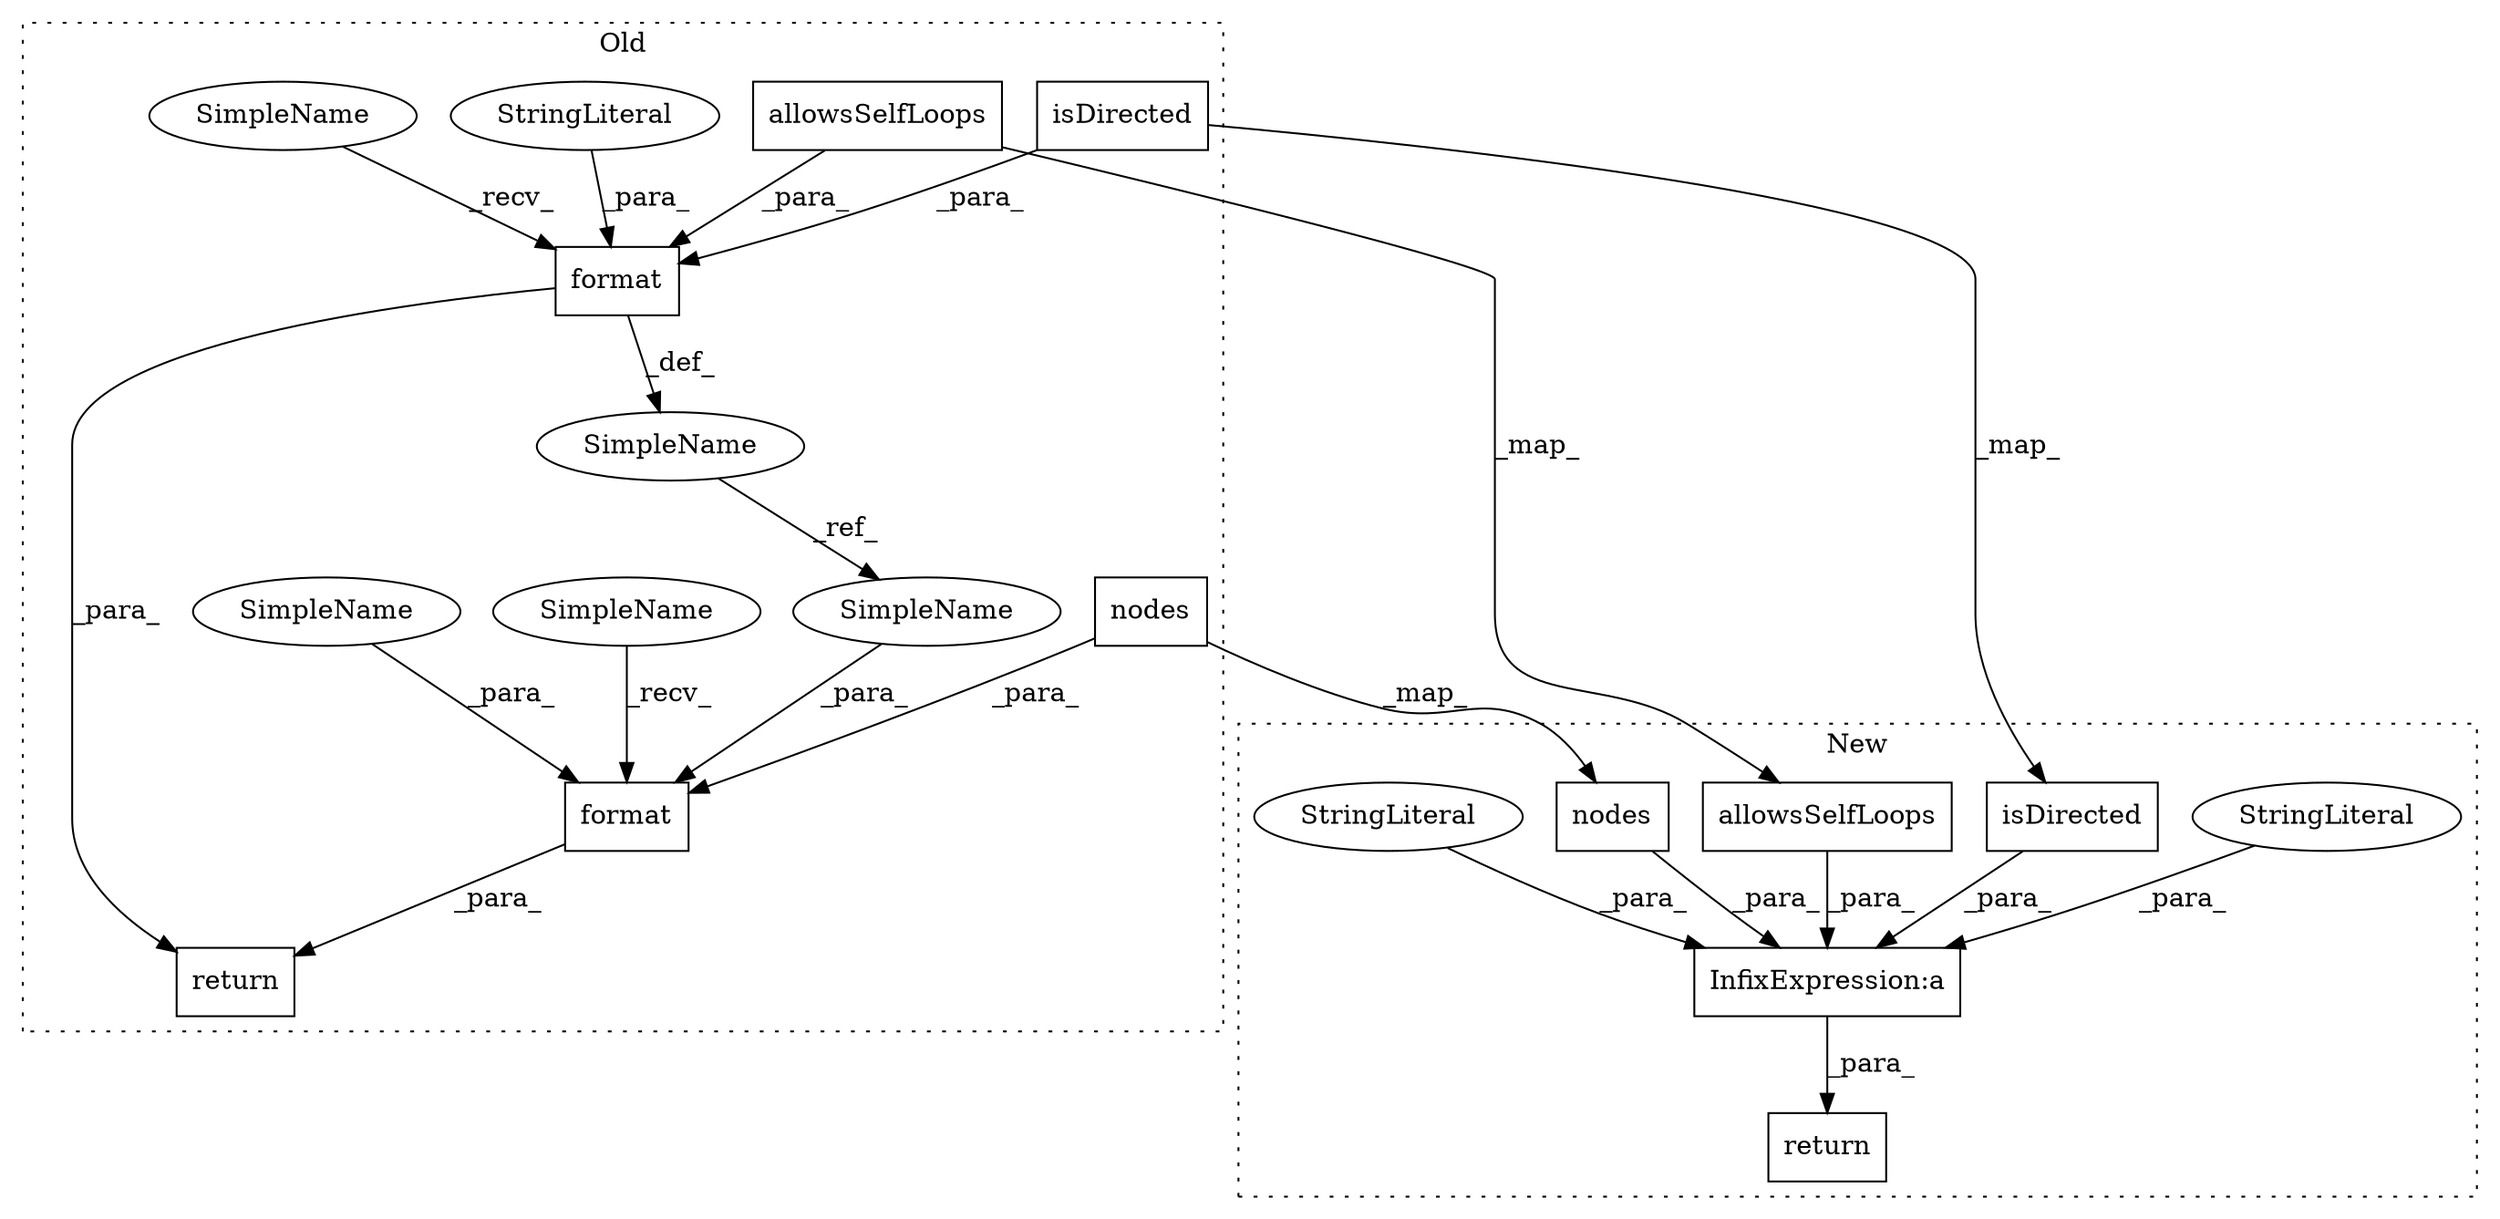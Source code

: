 digraph G {
subgraph cluster0 {
1 [label="allowsSelfLoops" a="32" s="7173" l="17" shape="box"];
3 [label="format" a="32" s="7211,7301" l="16,1" shape="box"];
4 [label="nodes" a="32" s="7266" l="7" shape="box"];
6 [label="isDirected" a="32" s="7136" l="12" shape="box"];
10 [label="format" a="32" s="7040,7190" l="20,1" shape="box"];
11 [label="SimpleName" a="42" s="7006" l="16" shape="ellipse"];
14 [label="StringLiteral" a="45" s="7060" l="62" shape="ellipse"];
15 [label="return" a="41" s="7197" l="7" shape="box"];
16 [label="SimpleName" a="42" s="7248" l="16" shape="ellipse"];
17 [label="SimpleName" a="42" s="7033" l="6" shape="ellipse"];
18 [label="SimpleName" a="42" s="7204" l="6" shape="ellipse"];
19 [label="SimpleName" a="42" s="7227" l="19" shape="ellipse"];
label = "Old";
style="dotted";
}
subgraph cluster1 {
2 [label="allowsSelfLoops" a="32" s="7151" l="17" shape="box"];
5 [label="nodes" a="32" s="7201" l="7" shape="box"];
7 [label="isDirected" a="32" s="7028" l="12" shape="box"];
8 [label="InfixExpression:a" a="27" s="7017" l="11" shape="box"];
9 [label="return" a="41" s="6996" l="7" shape="box"];
12 [label="StringLiteral" a="45" s="7179" l="11" shape="ellipse"];
13 [label="StringLiteral" a="45" s="7003" l="14" shape="ellipse"];
label = "New";
style="dotted";
}
1 -> 10 [label="_para_"];
1 -> 2 [label="_map_"];
2 -> 8 [label="_para_"];
3 -> 15 [label="_para_"];
4 -> 5 [label="_map_"];
4 -> 3 [label="_para_"];
5 -> 8 [label="_para_"];
6 -> 7 [label="_map_"];
6 -> 10 [label="_para_"];
7 -> 8 [label="_para_"];
8 -> 9 [label="_para_"];
10 -> 15 [label="_para_"];
10 -> 11 [label="_def_"];
11 -> 16 [label="_ref_"];
12 -> 8 [label="_para_"];
13 -> 8 [label="_para_"];
14 -> 10 [label="_para_"];
16 -> 3 [label="_para_"];
17 -> 10 [label="_recv_"];
18 -> 3 [label="_recv_"];
19 -> 3 [label="_para_"];
}
